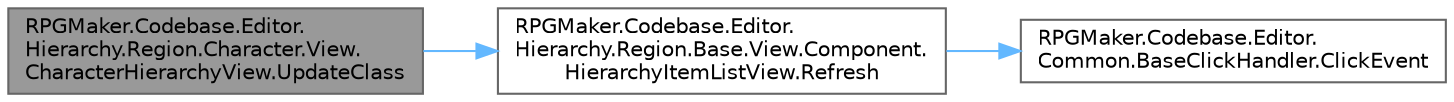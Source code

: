 digraph "RPGMaker.Codebase.Editor.Hierarchy.Region.Character.View.CharacterHierarchyView.UpdateClass"
{
 // LATEX_PDF_SIZE
  bgcolor="transparent";
  edge [fontname=Helvetica,fontsize=10,labelfontname=Helvetica,labelfontsize=10];
  node [fontname=Helvetica,fontsize=10,shape=box,height=0.2,width=0.4];
  rankdir="LR";
  Node1 [id="Node000001",label="RPGMaker.Codebase.Editor.\lHierarchy.Region.Character.View.\lCharacterHierarchyView.UpdateClass",height=0.2,width=0.4,color="gray40", fillcolor="grey60", style="filled", fontcolor="black",tooltip="職業の更新"];
  Node1 -> Node2 [id="edge1_Node000001_Node000002",color="steelblue1",style="solid",tooltip=" "];
  Node2 [id="Node000002",label="RPGMaker.Codebase.Editor.\lHierarchy.Region.Base.View.Component.\lHierarchyItemListView.Refresh",height=0.2,width=0.4,color="grey40", fillcolor="white", style="filled",URL="$d1/de8/class_r_p_g_maker_1_1_codebase_1_1_editor_1_1_hierarchy_1_1_region_1_1_base_1_1_view_1_1_component_1_1_hierarchy_item_list_view.html#a7a1f20037b7682c3372ff59f48bffffa",tooltip="データおよび表示を更新"];
  Node2 -> Node3 [id="edge2_Node000002_Node000003",color="steelblue1",style="solid",tooltip=" "];
  Node3 [id="Node000003",label="RPGMaker.Codebase.Editor.\lCommon.BaseClickHandler.ClickEvent",height=0.2,width=0.4,color="grey40", fillcolor="white", style="filled",URL="$d1/d4d/class_r_p_g_maker_1_1_codebase_1_1_editor_1_1_common_1_1_base_click_handler.html#acf89b0cc34558ab39dd149ad849a8eb2",tooltip=" "];
}
